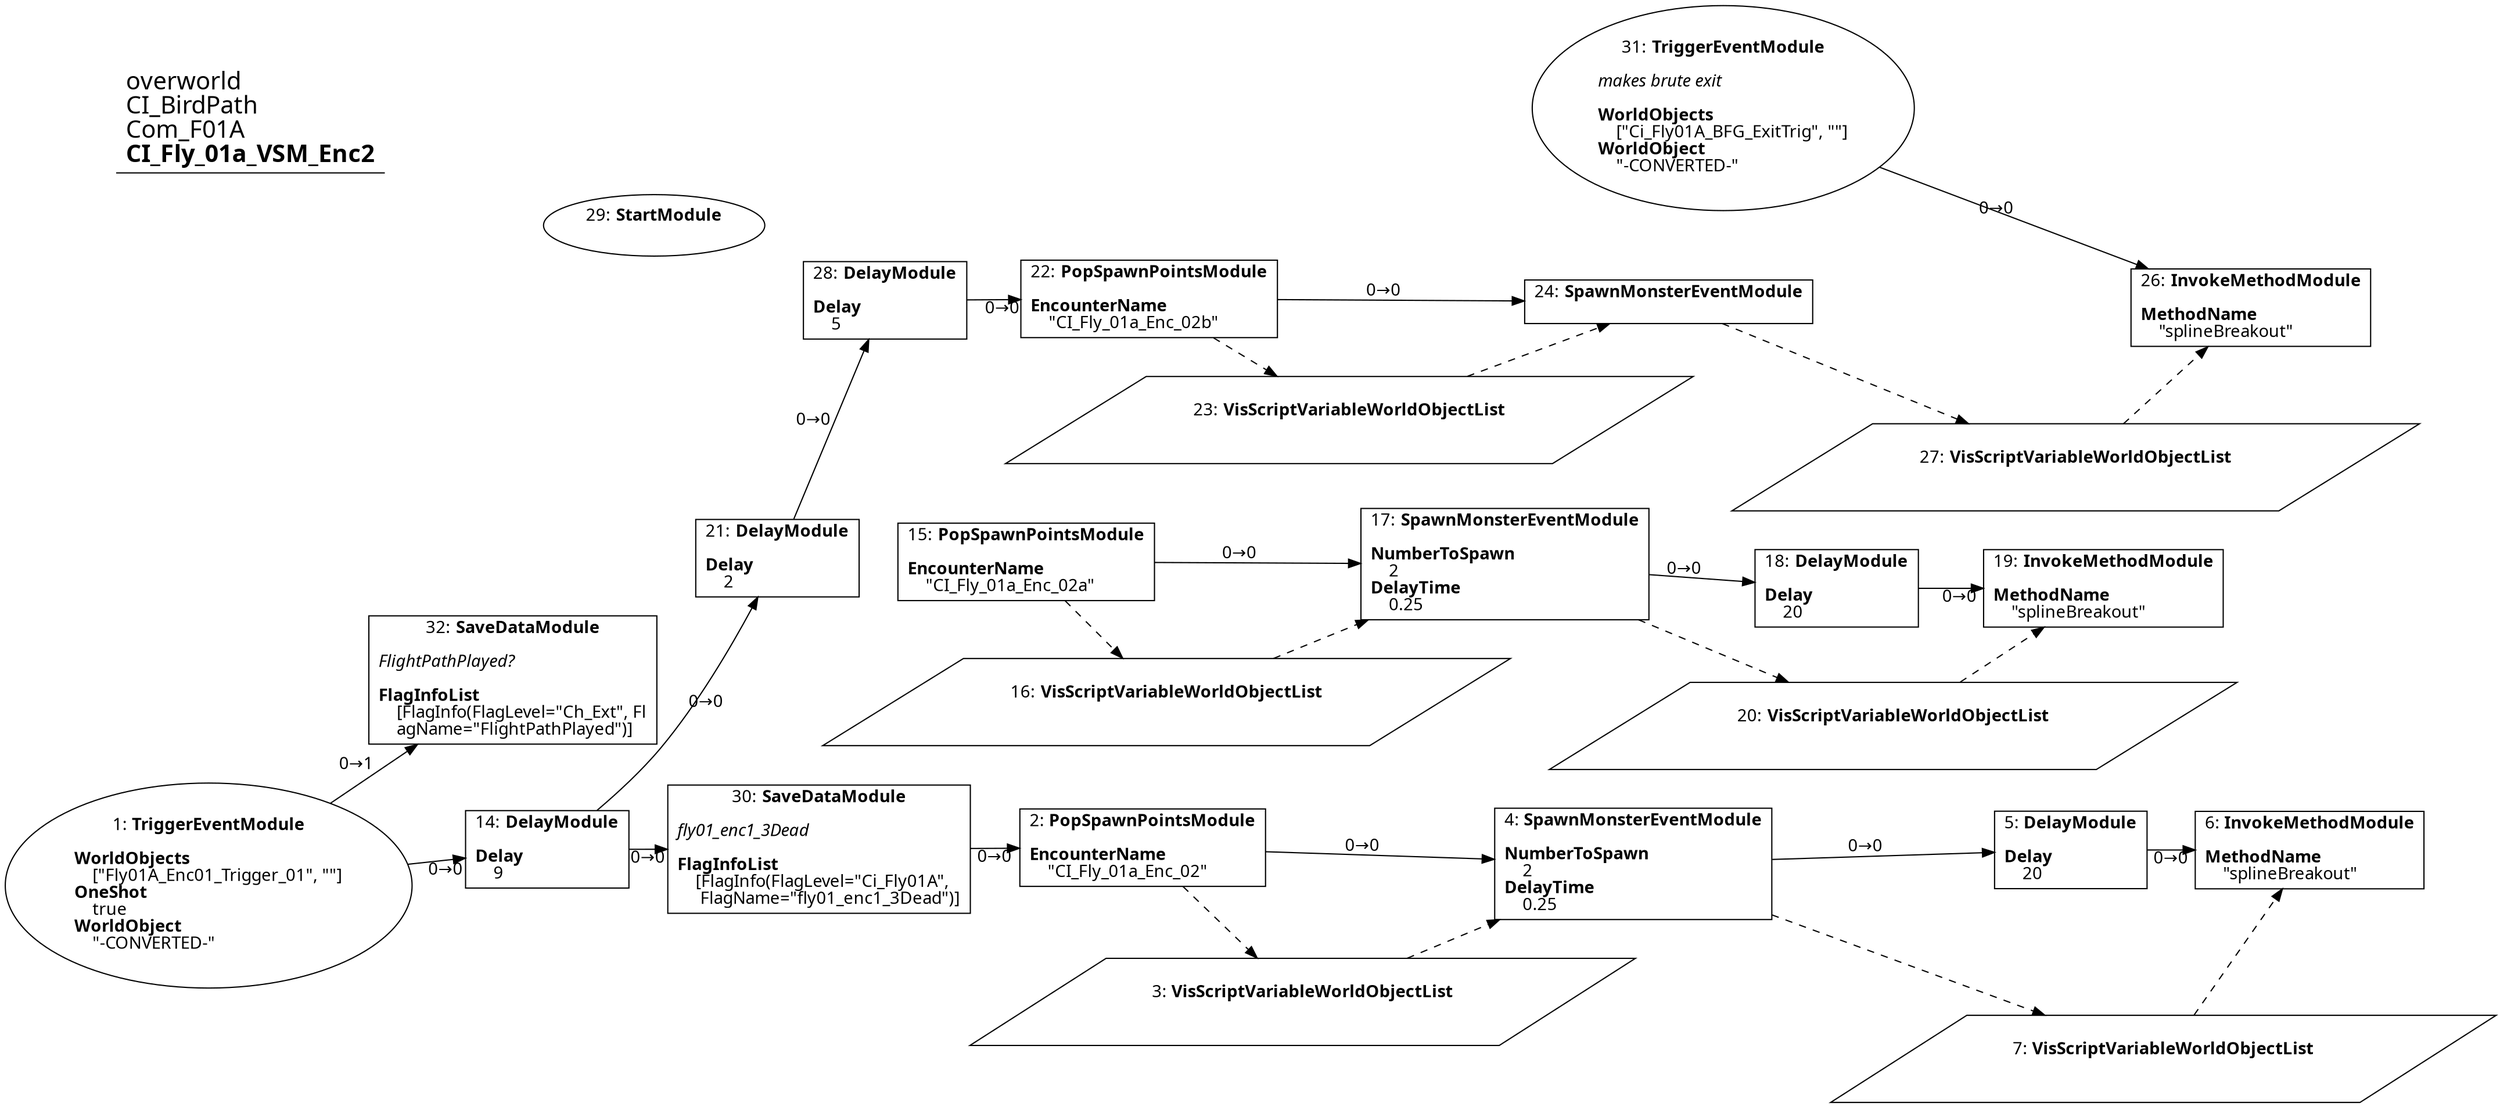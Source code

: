 digraph {
    layout = fdp;
    overlap = prism;
    sep = "+16";
    splines = spline;

    node [ shape = box ];

    graph [ fontname = "Segoe UI" ];
    node [ fontname = "Segoe UI" ];
    edge [ fontname = "Segoe UI" ];

    1 [ label = <1: <b>TriggerEventModule</b><br/><br/><b>WorldObjects</b><br align="left"/>    [&quot;Fly01A_Enc01_Trigger_01&quot;, &quot;&quot;]<br align="left"/><b>OneShot</b><br align="left"/>    true<br align="left"/><b>WorldObject</b><br align="left"/>    &quot;-CONVERTED-&quot;<br align="left"/>> ];
    1 [ shape = oval ]
    1 [ pos = "-0.09,-0.20500001!" ];
    1 -> 14 [ label = "0→0" ];
    1 -> 32 [ label = "0→1" ];

    2 [ label = <2: <b>PopSpawnPointsModule</b><br/><br/><b>EncounterName</b><br align="left"/>    &quot;CI_Fly_01a_Enc_02&quot;<br align="left"/>> ];
    2 [ pos = "0.73,-0.20500001!" ];
    2 -> 4 [ label = "0→0" ];
    2 -> 3 [ style = dashed ];

    3 [ label = <3: <b>VisScriptVariableWorldObjectList</b><br/><br/>> ];
    3 [ shape = parallelogram ]
    3 [ pos = "0.96800005,-0.32500002!" ];

    4 [ label = <4: <b>SpawnMonsterEventModule</b><br/><br/><b>NumberToSpawn</b><br align="left"/>    2<br align="left"/><b>DelayTime</b><br align="left"/>    0.25<br align="left"/>> ];
    4 [ pos = "1.1800001,-0.20500001!" ];
    4 -> 5 [ label = "0→0" ];
    3 -> 4 [ style = dashed ];
    4 -> 7 [ style = dashed ];

    5 [ label = <5: <b>DelayModule</b><br/><br/><b>Delay</b><br align="left"/>    20<br align="left"/>> ];
    5 [ pos = "1.463,-0.20500001!" ];
    5 -> 6 [ label = "0→0" ];

    6 [ label = <6: <b>InvokeMethodModule</b><br/><br/><b>MethodName</b><br align="left"/>    &quot;splineBreakout&quot;<br align="left"/>> ];
    6 [ pos = "1.6340001,-0.20500001!" ];
    7 -> 6 [ style = dashed ];

    7 [ label = <7: <b>VisScriptVariableWorldObjectList</b><br/><br/>> ];
    7 [ shape = parallelogram ]
    7 [ pos = "1.45,-0.37100002!" ];

    14 [ label = <14: <b>DelayModule</b><br/><br/><b>Delay</b><br align="left"/>    9<br align="left"/>> ];
    14 [ pos = "0.23900001,-0.20500001!" ];
    14 -> 21 [ label = "0→0" ];
    14 -> 30 [ label = "0→0" ];

    15 [ label = <15: <b>PopSpawnPointsModule</b><br/><br/><b>EncounterName</b><br align="left"/>    &quot;CI_Fly_01a_Enc_02a&quot;<br align="left"/>> ];
    15 [ pos = "0.592,0.063!" ];
    15 -> 17 [ label = "0→0" ];
    15 -> 16 [ style = dashed ];

    16 [ label = <16: <b>VisScriptVariableWorldObjectList</b><br/><br/>> ];
    16 [ shape = parallelogram ]
    16 [ pos = "0.83000004,-0.057000004!" ];

    17 [ label = <17: <b>SpawnMonsterEventModule</b><br/><br/><b>NumberToSpawn</b><br align="left"/>    2<br align="left"/><b>DelayTime</b><br align="left"/>    0.25<br align="left"/>> ];
    17 [ pos = "1.041,0.063!" ];
    17 -> 18 [ label = "0→0" ];
    16 -> 17 [ style = dashed ];
    17 -> 20 [ style = dashed ];

    18 [ label = <18: <b>DelayModule</b><br/><br/><b>Delay</b><br align="left"/>    20<br align="left"/>> ];
    18 [ pos = "1.325,0.063!" ];
    18 -> 19 [ label = "0→0" ];

    19 [ label = <19: <b>InvokeMethodModule</b><br/><br/><b>MethodName</b><br align="left"/>    &quot;splineBreakout&quot;<br align="left"/>> ];
    19 [ pos = "1.496,0.063!" ];
    20 -> 19 [ style = dashed ];

    20 [ label = <20: <b>VisScriptVariableWorldObjectList</b><br/><br/>> ];
    20 [ shape = parallelogram ]
    20 [ pos = "1.312,-0.10300001!" ];

    21 [ label = <21: <b>DelayModule</b><br/><br/><b>Delay</b><br align="left"/>    2<br align="left"/>> ];
    21 [ pos = "0.40300003,0.066!" ];
    21 -> 28 [ label = "0→0" ];

    22 [ label = <22: <b>PopSpawnPointsModule</b><br/><br/><b>EncounterName</b><br align="left"/>    &quot;CI_Fly_01a_Enc_02b&quot;<br align="left"/>> ];
    22 [ pos = "0.75200003,0.323!" ];
    22 -> 24 [ label = "0→0" ];
    22 -> 23 [ style = dashed ];

    23 [ label = <23: <b>VisScriptVariableWorldObjectList</b><br/><br/>> ];
    23 [ shape = parallelogram ]
    23 [ pos = "0.99000007,0.20300001!" ];

    24 [ label = <24: <b>SpawnMonsterEventModule</b><br/><br/>> ];
    24 [ pos = "1.202,0.323!" ];
    23 -> 24 [ style = dashed ];
    24 -> 27 [ style = dashed ];

    26 [ label = <26: <b>InvokeMethodModule</b><br/><br/><b>MethodName</b><br align="left"/>    &quot;splineBreakout&quot;<br align="left"/>> ];
    26 [ pos = "1.6560001,0.323!" ];
    27 -> 26 [ style = dashed ];

    27 [ label = <27: <b>VisScriptVariableWorldObjectList</b><br/><br/>> ];
    27 [ shape = parallelogram ]
    27 [ pos = "1.4720001,0.157!" ];

    28 [ label = <28: <b>DelayModule</b><br/><br/><b>Delay</b><br align="left"/>    5<br align="left"/>> ];
    28 [ pos = "0.559,0.323!" ];
    28 -> 22 [ label = "0→0" ];

    29 [ label = <29: <b>StartModule</b><br/><br/>> ];
    29 [ shape = oval ]
    29 [ pos = "0.31300002,0.39800003!" ];

    30 [ label = <30: <b>SaveDataModule</b><br/><br/><i>fly01_enc1_3Dead<br align="left"/></i><br align="left"/><b>FlagInfoList</b><br align="left"/>    [FlagInfo(FlagLevel=&quot;Ci_Fly01A&quot;,<br align="left"/>     FlagName=&quot;fly01_enc1_3Dead&quot;)]<br align="left"/>> ];
    30 [ pos = "0.44000003,-0.20500001!" ];
    30 -> 2 [ label = "0→0" ];

    31 [ label = <31: <b>TriggerEventModule</b><br/><br/><i>makes brute exit<br align="left"/></i><br align="left"/><b>WorldObjects</b><br align="left"/>    [&quot;Ci_Fly01A_BFG_ExitTrig&quot;, &quot;&quot;]<br align="left"/><b>WorldObject</b><br align="left"/>    &quot;-CONVERTED-&quot;<br align="left"/>> ];
    31 [ shape = oval ]
    31 [ pos = "1.2360001,0.513!" ];
    31 -> 26 [ label = "0→0" ];

    32 [ label = <32: <b>SaveDataModule</b><br/><br/><i>FlightPathPlayed?<br align="left"/></i><br align="left"/><b>FlagInfoList</b><br align="left"/>    [FlagInfo(FlagLevel=&quot;Ch_Ext&quot;, Fl<br align="left"/>    agName=&quot;FlightPathPlayed&quot;)]<br align="left"/>> ];
    32 [ pos = "0.17300001,-0.030000001!" ];

    title [ pos = "-0.091000006,0.514!" ];
    title [ shape = underline ];
    title [ label = <<font point-size="20">overworld<br align="left"/>CI_BirdPath<br align="left"/>Com_F01A<br align="left"/><b>CI_Fly_01a_VSM_Enc2</b><br align="left"/></font>> ];
}
